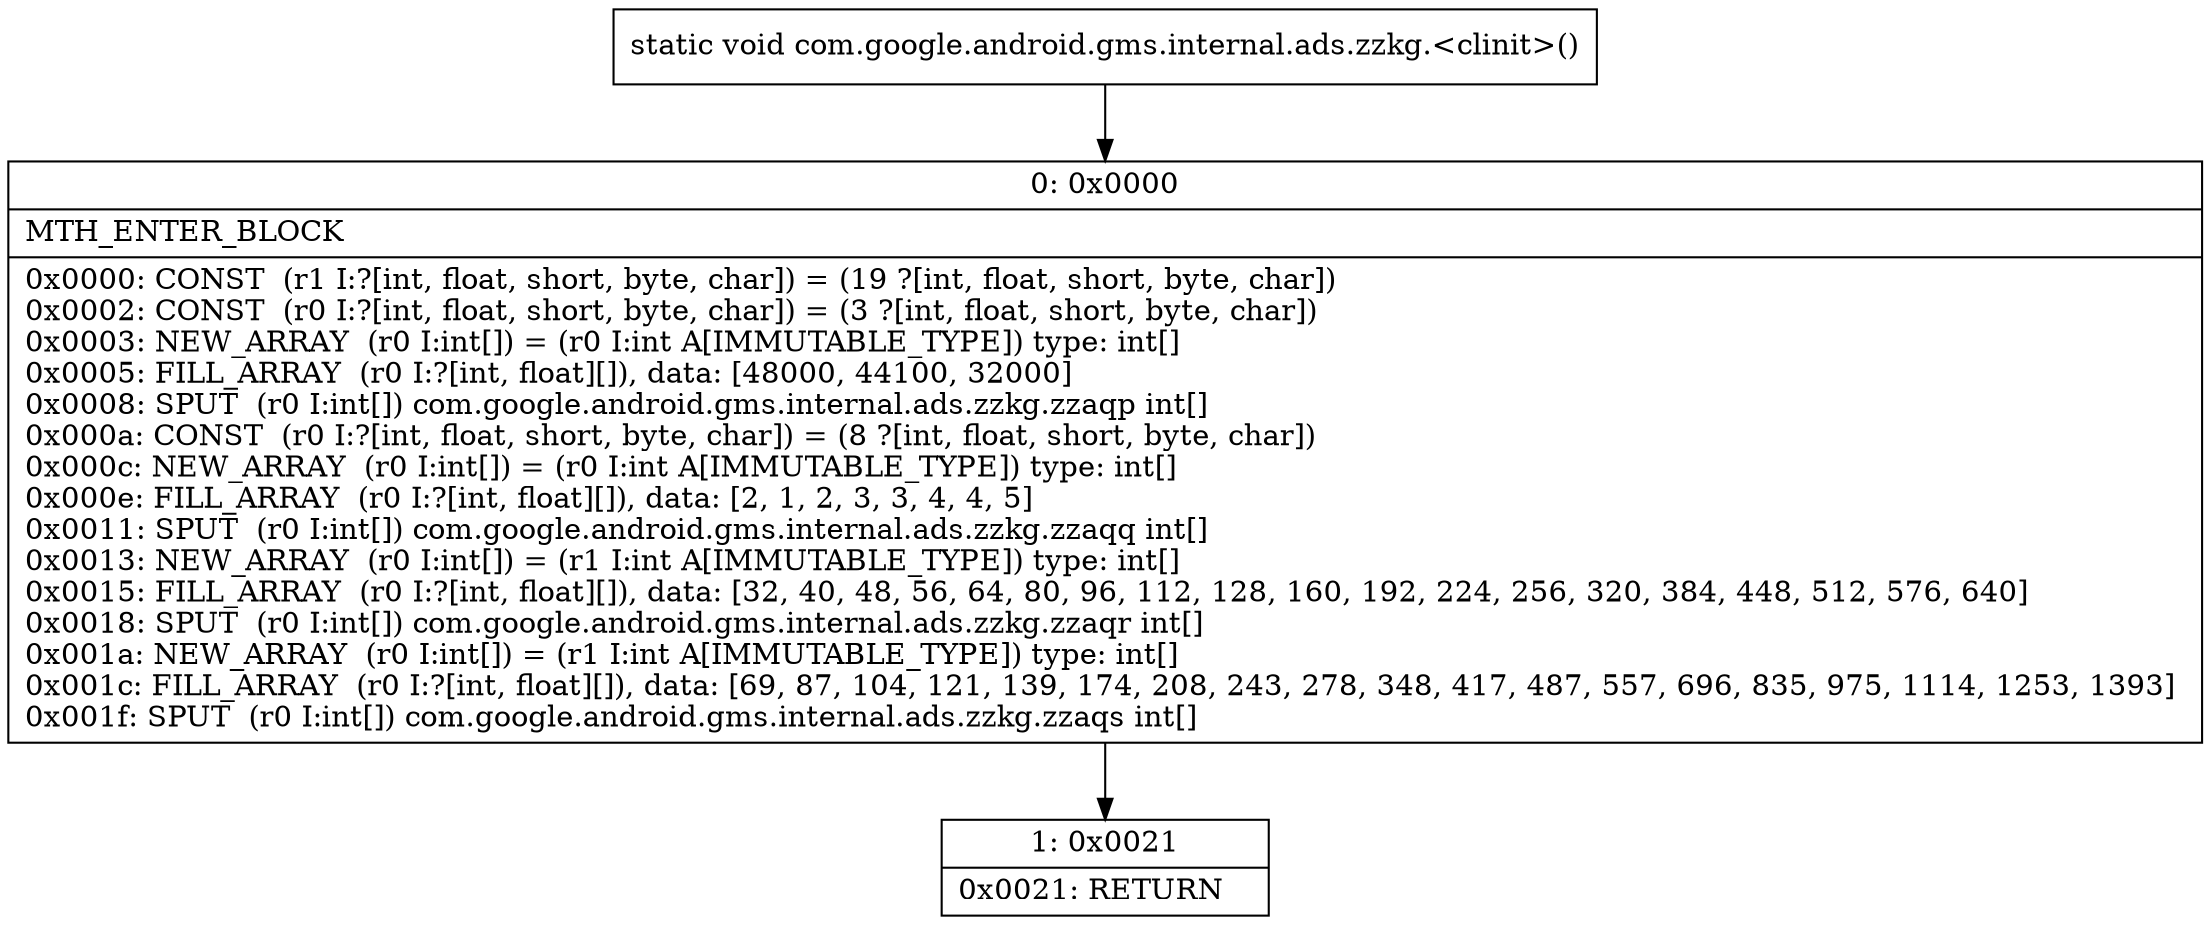 digraph "CFG forcom.google.android.gms.internal.ads.zzkg.\<clinit\>()V" {
Node_0 [shape=record,label="{0\:\ 0x0000|MTH_ENTER_BLOCK\l|0x0000: CONST  (r1 I:?[int, float, short, byte, char]) = (19 ?[int, float, short, byte, char]) \l0x0002: CONST  (r0 I:?[int, float, short, byte, char]) = (3 ?[int, float, short, byte, char]) \l0x0003: NEW_ARRAY  (r0 I:int[]) = (r0 I:int A[IMMUTABLE_TYPE]) type: int[] \l0x0005: FILL_ARRAY  (r0 I:?[int, float][]), data: [48000, 44100, 32000] \l0x0008: SPUT  (r0 I:int[]) com.google.android.gms.internal.ads.zzkg.zzaqp int[] \l0x000a: CONST  (r0 I:?[int, float, short, byte, char]) = (8 ?[int, float, short, byte, char]) \l0x000c: NEW_ARRAY  (r0 I:int[]) = (r0 I:int A[IMMUTABLE_TYPE]) type: int[] \l0x000e: FILL_ARRAY  (r0 I:?[int, float][]), data: [2, 1, 2, 3, 3, 4, 4, 5] \l0x0011: SPUT  (r0 I:int[]) com.google.android.gms.internal.ads.zzkg.zzaqq int[] \l0x0013: NEW_ARRAY  (r0 I:int[]) = (r1 I:int A[IMMUTABLE_TYPE]) type: int[] \l0x0015: FILL_ARRAY  (r0 I:?[int, float][]), data: [32, 40, 48, 56, 64, 80, 96, 112, 128, 160, 192, 224, 256, 320, 384, 448, 512, 576, 640] \l0x0018: SPUT  (r0 I:int[]) com.google.android.gms.internal.ads.zzkg.zzaqr int[] \l0x001a: NEW_ARRAY  (r0 I:int[]) = (r1 I:int A[IMMUTABLE_TYPE]) type: int[] \l0x001c: FILL_ARRAY  (r0 I:?[int, float][]), data: [69, 87, 104, 121, 139, 174, 208, 243, 278, 348, 417, 487, 557, 696, 835, 975, 1114, 1253, 1393] \l0x001f: SPUT  (r0 I:int[]) com.google.android.gms.internal.ads.zzkg.zzaqs int[] \l}"];
Node_1 [shape=record,label="{1\:\ 0x0021|0x0021: RETURN   \l}"];
MethodNode[shape=record,label="{static void com.google.android.gms.internal.ads.zzkg.\<clinit\>() }"];
MethodNode -> Node_0;
Node_0 -> Node_1;
}

